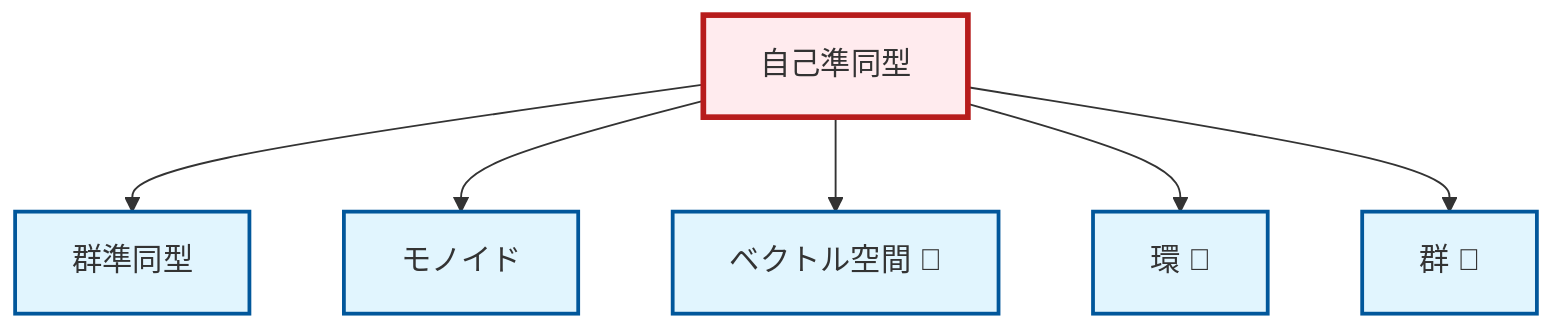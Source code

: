 graph TD
    classDef definition fill:#e1f5fe,stroke:#01579b,stroke-width:2px
    classDef theorem fill:#f3e5f5,stroke:#4a148c,stroke-width:2px
    classDef axiom fill:#fff3e0,stroke:#e65100,stroke-width:2px
    classDef example fill:#e8f5e9,stroke:#1b5e20,stroke-width:2px
    classDef current fill:#ffebee,stroke:#b71c1c,stroke-width:3px
    def-endomorphism["自己準同型"]:::definition
    def-group["群 📝"]:::definition
    def-ring["環 📝"]:::definition
    def-monoid["モノイド"]:::definition
    def-homomorphism["群準同型"]:::definition
    def-vector-space["ベクトル空間 📝"]:::definition
    def-endomorphism --> def-homomorphism
    def-endomorphism --> def-monoid
    def-endomorphism --> def-vector-space
    def-endomorphism --> def-ring
    def-endomorphism --> def-group
    class def-endomorphism current